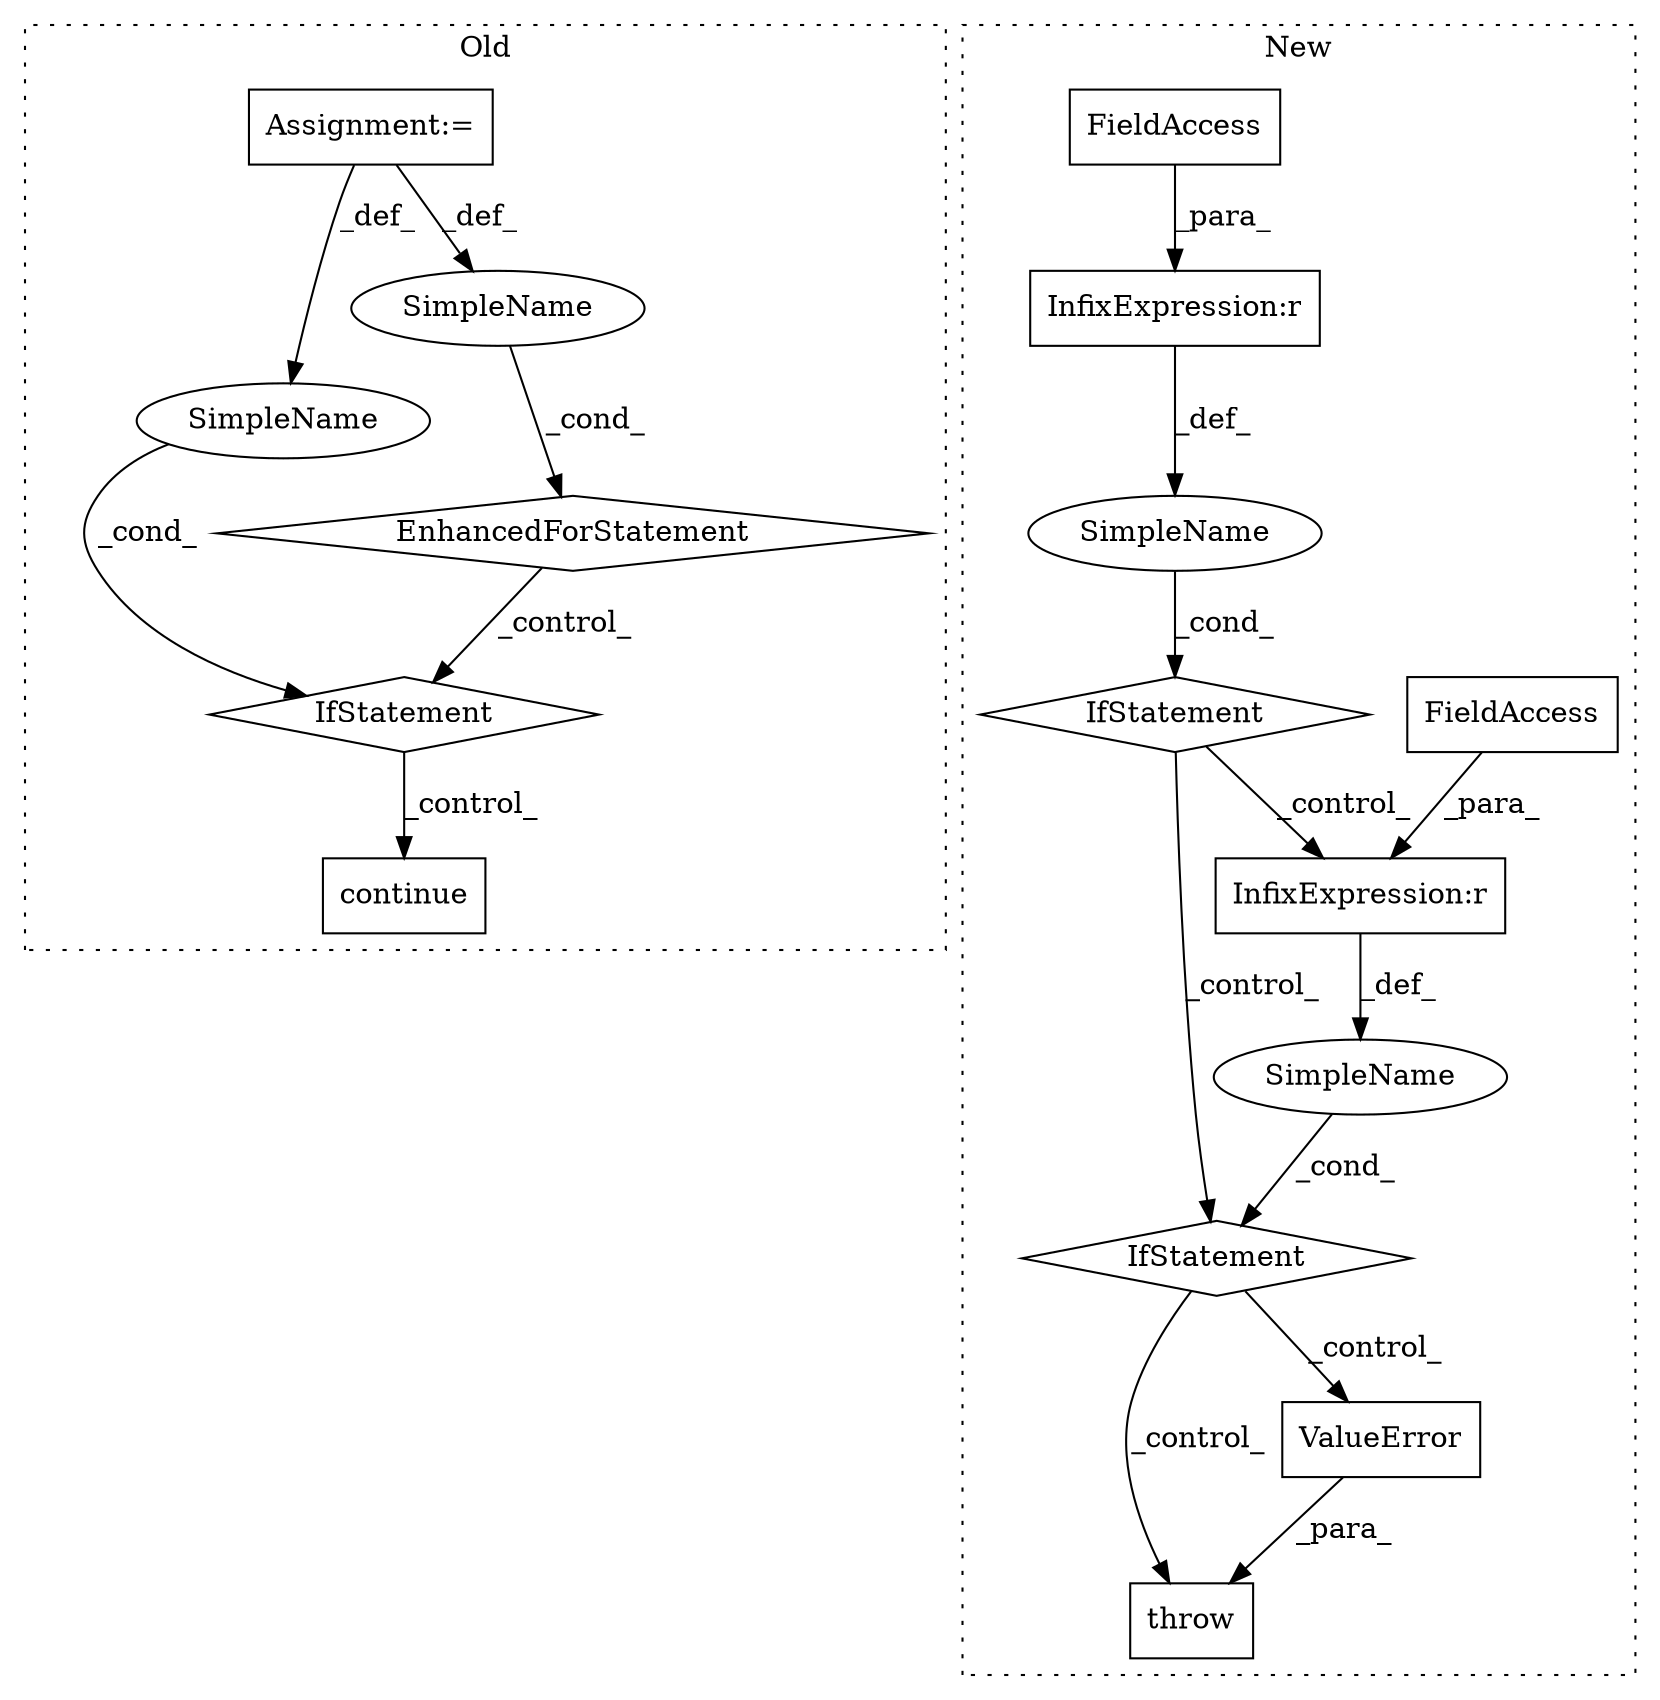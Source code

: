 digraph G {
subgraph cluster0 {
1 [label="continue" a="18" s="21124" l="9" shape="box"];
5 [label="IfStatement" a="25" s="21073,21110" l="4,2" shape="diamond"];
6 [label="SimpleName" a="42" s="" l="" shape="ellipse"];
11 [label="SimpleName" a="42" s="21027" l="3" shape="ellipse"];
13 [label="EnhancedForStatement" a="70" s="20948,21061" l="75,2" shape="diamond"];
16 [label="Assignment:=" a="7" s="20948,21061" l="75,2" shape="box"];
label = "Old";
style="dotted";
}
subgraph cluster1 {
2 [label="throw" a="53" s="22464" l="6" shape="box"];
3 [label="IfStatement" a="25" s="22428,22452" l="4,2" shape="diamond"];
4 [label="SimpleName" a="42" s="" l="" shape="ellipse"];
7 [label="InfixExpression:r" a="27" s="22444" l="4" shape="box"];
8 [label="SimpleName" a="42" s="" l="" shape="ellipse"];
9 [label="IfStatement" a="25" s="22386,22418" l="4,2" shape="diamond"];
10 [label="FieldAccess" a="22" s="22432" l="12" shape="box"];
12 [label="ValueError" a="32" s="22470,22539" l="11,1" shape="box"];
14 [label="InfixExpression:r" a="27" s="22414" l="3" shape="box"];
15 [label="FieldAccess" a="22" s="22390" l="24" shape="box"];
label = "New";
style="dotted";
}
3 -> 2 [label="_control_"];
3 -> 12 [label="_control_"];
4 -> 3 [label="_cond_"];
5 -> 1 [label="_control_"];
6 -> 5 [label="_cond_"];
7 -> 4 [label="_def_"];
8 -> 9 [label="_cond_"];
9 -> 3 [label="_control_"];
9 -> 7 [label="_control_"];
10 -> 7 [label="_para_"];
11 -> 13 [label="_cond_"];
12 -> 2 [label="_para_"];
13 -> 5 [label="_control_"];
14 -> 8 [label="_def_"];
15 -> 14 [label="_para_"];
16 -> 6 [label="_def_"];
16 -> 11 [label="_def_"];
}